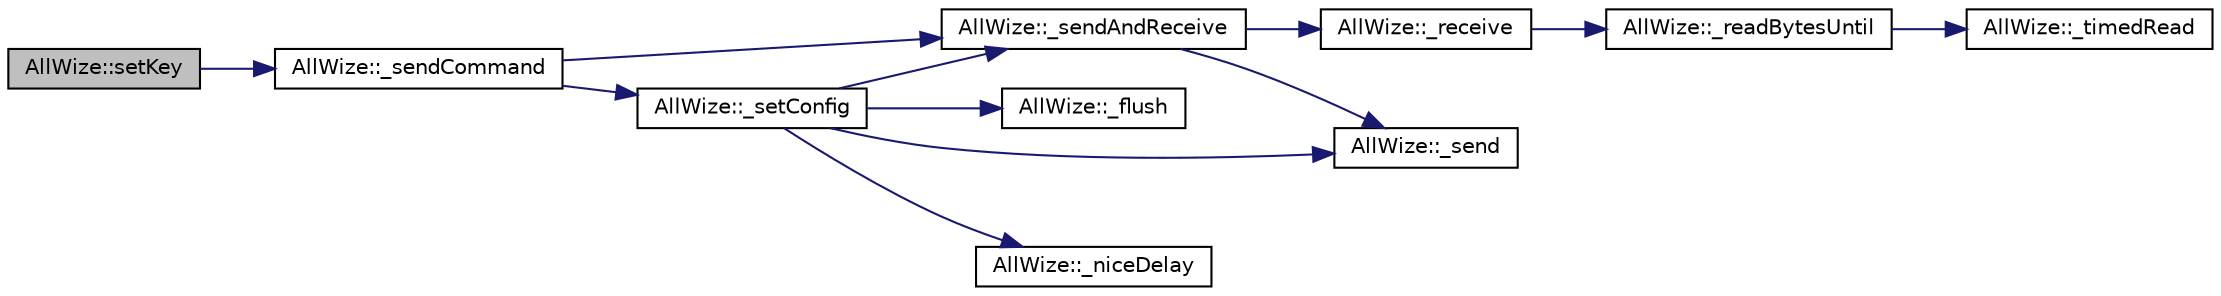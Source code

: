 digraph "AllWize::setKey"
{
  edge [fontname="Helvetica",fontsize="10",labelfontname="Helvetica",labelfontsize="10"];
  node [fontname="Helvetica",fontsize="10",shape=record];
  rankdir="LR";
  Node1478 [label="AllWize::setKey",height=0.2,width=0.4,color="black", fillcolor="grey75", style="filled", fontcolor="black"];
  Node1478 -> Node1479 [color="midnightblue",fontsize="10",style="solid",fontname="Helvetica"];
  Node1479 [label="AllWize::_sendCommand",height=0.2,width=0.4,color="black", fillcolor="white", style="filled",URL="$classAllWize.html#aa396ffb4a719730440575425c981adef",tooltip="Sends a command with the given data. "];
  Node1479 -> Node1480 [color="midnightblue",fontsize="10",style="solid",fontname="Helvetica"];
  Node1480 [label="AllWize::_setConfig",height=0.2,width=0.4,color="black", fillcolor="white", style="filled",URL="$classAllWize.html#a493af0599b973f713192b175000264e6",tooltip="Sets or unsets config mode. "];
  Node1480 -> Node1481 [color="midnightblue",fontsize="10",style="solid",fontname="Helvetica"];
  Node1481 [label="AllWize::_flush",height=0.2,width=0.4,color="black", fillcolor="white", style="filled",URL="$classAllWize.html#ace21941ce1a1174ef567c1a269ebf551",tooltip="Flushes the serial line to the module. "];
  Node1480 -> Node1482 [color="midnightblue",fontsize="10",style="solid",fontname="Helvetica"];
  Node1482 [label="AllWize::_sendAndReceive",height=0.2,width=0.4,color="black", fillcolor="white", style="filled",URL="$classAllWize.html#af4c575f742b3c2a837058846b83fbfe1",tooltip="Sends a binary buffer and waits for response. Returns the number of bytes received and stored in the ..."];
  Node1482 -> Node1483 [color="midnightblue",fontsize="10",style="solid",fontname="Helvetica"];
  Node1483 [label="AllWize::_send",height=0.2,width=0.4,color="black", fillcolor="white", style="filled",URL="$classAllWize.html#ac194cac5fd63b864ef567fb7a51a2ac9",tooltip="Sends a binary buffer to the module UART. Returns the number of bytes actually sent. "];
  Node1482 -> Node1484 [color="midnightblue",fontsize="10",style="solid",fontname="Helvetica"];
  Node1484 [label="AllWize::_receive",height=0.2,width=0.4,color="black", fillcolor="white", style="filled",URL="$classAllWize.html#a197c8bd0c47789acefd4e360ca697feb",tooltip="Listens to incoming data from the module until timeout or END_OF_RESPONSE. "];
  Node1484 -> Node1485 [color="midnightblue",fontsize="10",style="solid",fontname="Helvetica"];
  Node1485 [label="AllWize::_readBytesUntil",height=0.2,width=0.4,color="black", fillcolor="white", style="filled",URL="$classAllWize.html#a3cdbc480293b0e3c24107c549b485d5c",tooltip="Reads the stream buffer up to a certain char or times out. "];
  Node1485 -> Node1486 [color="midnightblue",fontsize="10",style="solid",fontname="Helvetica"];
  Node1486 [label="AllWize::_timedRead",height=0.2,width=0.4,color="black", fillcolor="white", style="filled",URL="$classAllWize.html#ac33ba05cebc3de22babb477922a07eaf",tooltip="Reads a byte from the stream with a timeout. "];
  Node1480 -> Node1483 [color="midnightblue",fontsize="10",style="solid",fontname="Helvetica"];
  Node1480 -> Node1487 [color="midnightblue",fontsize="10",style="solid",fontname="Helvetica"];
  Node1487 [label="AllWize::_niceDelay",height=0.2,width=0.4,color="black", fillcolor="white", style="filled",URL="$classAllWize.html#afeed45d2a47e184092d6dcd64c22fb72",tooltip="Does a non-blocking delay. "];
  Node1479 -> Node1482 [color="midnightblue",fontsize="10",style="solid",fontname="Helvetica"];
}
